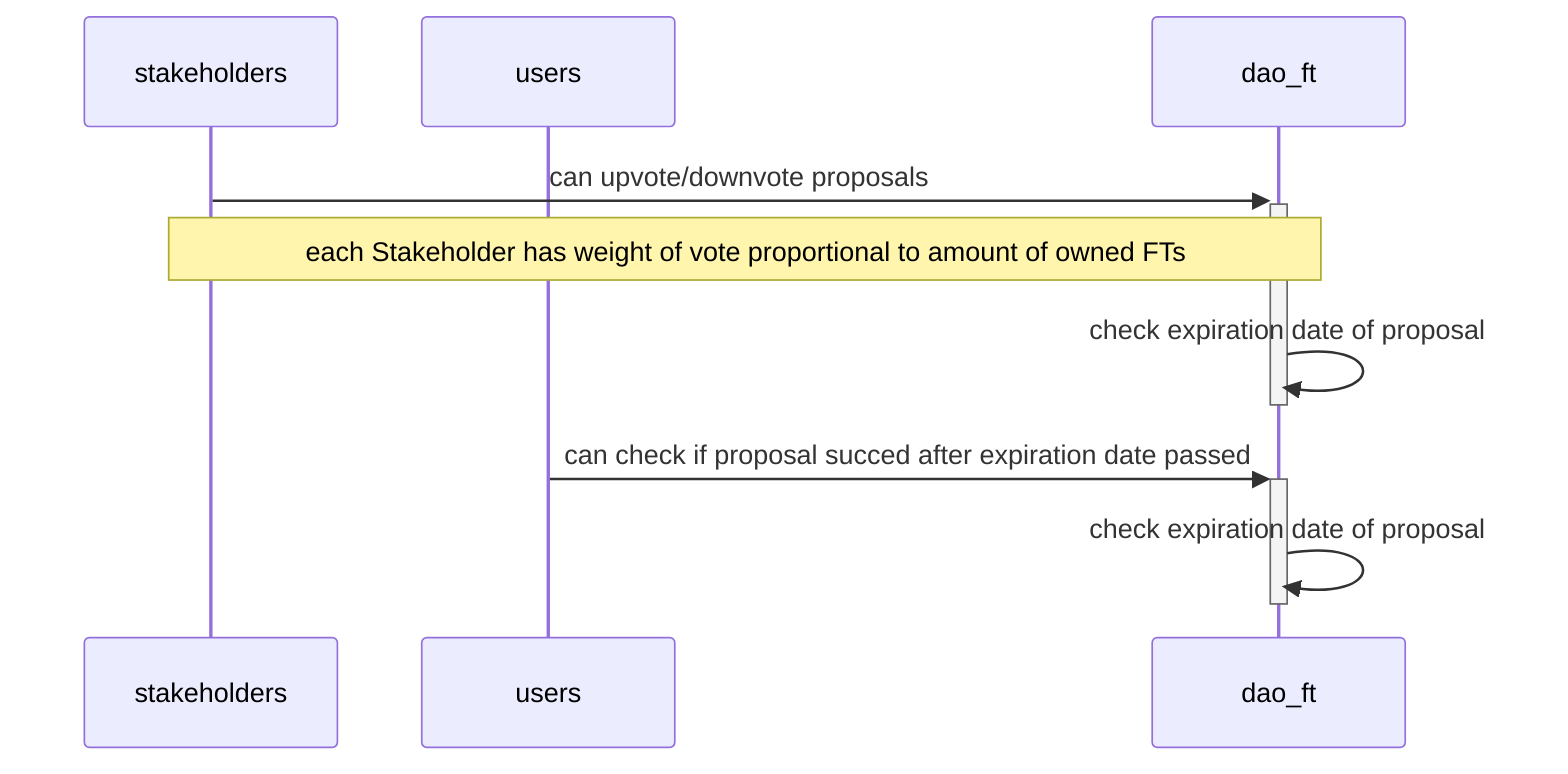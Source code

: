 sequenceDiagram
  participant stakeholders
  participant users
  participant dao_ft
  
  stakeholders ->>+ dao_ft: can upvote/downvote proposals
  Note over stakeholders, dao_ft: each Stakeholder has weight of vote proportional to amount of owned FTs
  dao_ft ->>- dao_ft: check expiration date of proposal
  users ->>+ dao_ft: can check if proposal succed after expiration date passed
  dao_ft ->>- dao_ft: check expiration date of proposal